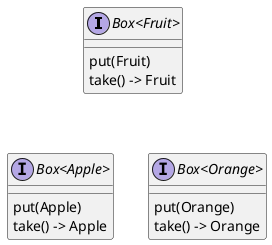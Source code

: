 @startuml

interface "Box<Fruit>" {
    put(Fruit)
    take() -> Fruit
}

together {
    interface "Box<Orange>" {
        put(Orange)
        take() -> Orange
    }

    interface "Box<Apple>" {
        put(Apple)
        take() -> Apple
    }
}

@enduml
